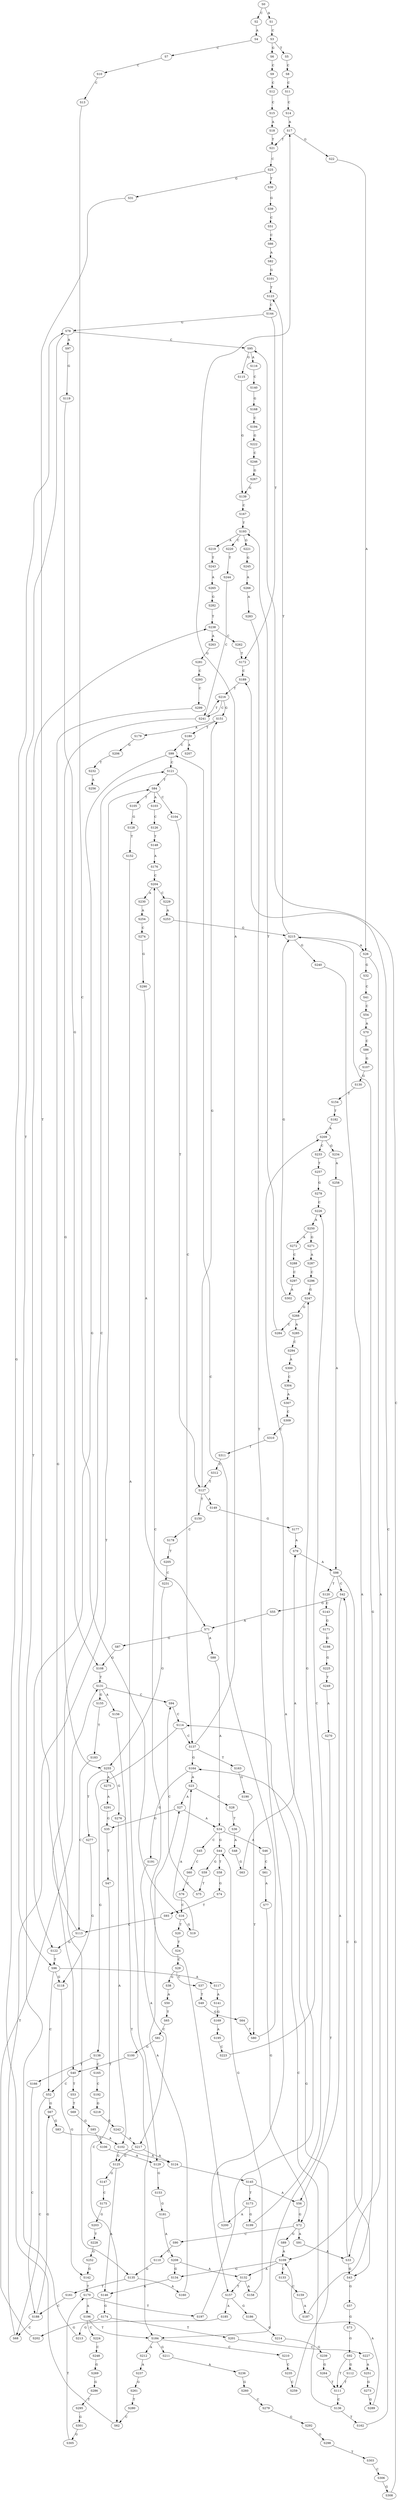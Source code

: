 strict digraph  {
	S0 -> S1 [ label = A ];
	S0 -> S2 [ label = C ];
	S1 -> S3 [ label = C ];
	S2 -> S4 [ label = A ];
	S3 -> S5 [ label = T ];
	S3 -> S6 [ label = G ];
	S4 -> S7 [ label = C ];
	S5 -> S8 [ label = C ];
	S6 -> S9 [ label = C ];
	S7 -> S10 [ label = C ];
	S8 -> S11 [ label = C ];
	S9 -> S12 [ label = C ];
	S10 -> S13 [ label = C ];
	S11 -> S14 [ label = C ];
	S12 -> S15 [ label = C ];
	S13 -> S16 [ label = C ];
	S14 -> S17 [ label = A ];
	S15 -> S18 [ label = A ];
	S16 -> S19 [ label = G ];
	S16 -> S20 [ label = T ];
	S17 -> S21 [ label = T ];
	S17 -> S22 [ label = G ];
	S18 -> S21 [ label = T ];
	S19 -> S23 [ label = A ];
	S20 -> S24 [ label = T ];
	S21 -> S25 [ label = C ];
	S22 -> S26 [ label = A ];
	S23 -> S27 [ label = A ];
	S23 -> S28 [ label = C ];
	S24 -> S29 [ label = C ];
	S25 -> S30 [ label = T ];
	S25 -> S31 [ label = G ];
	S26 -> S32 [ label = G ];
	S26 -> S33 [ label = A ];
	S27 -> S34 [ label = A ];
	S27 -> S35 [ label = G ];
	S28 -> S36 [ label = T ];
	S29 -> S37 [ label = C ];
	S29 -> S38 [ label = G ];
	S30 -> S39 [ label = G ];
	S31 -> S40 [ label = T ];
	S32 -> S41 [ label = C ];
	S33 -> S42 [ label = C ];
	S33 -> S43 [ label = G ];
	S34 -> S44 [ label = G ];
	S34 -> S45 [ label = C ];
	S34 -> S46 [ label = A ];
	S35 -> S47 [ label = T ];
	S36 -> S48 [ label = A ];
	S37 -> S49 [ label = T ];
	S38 -> S50 [ label = A ];
	S39 -> S51 [ label = C ];
	S40 -> S52 [ label = C ];
	S40 -> S53 [ label = T ];
	S41 -> S54 [ label = C ];
	S42 -> S55 [ label = G ];
	S42 -> S56 [ label = A ];
	S43 -> S57 [ label = G ];
	S44 -> S58 [ label = T ];
	S44 -> S59 [ label = G ];
	S45 -> S60 [ label = C ];
	S46 -> S61 [ label = C ];
	S47 -> S62 [ label = C ];
	S48 -> S63 [ label = G ];
	S49 -> S64 [ label = G ];
	S50 -> S65 [ label = T ];
	S51 -> S66 [ label = C ];
	S52 -> S67 [ label = G ];
	S52 -> S68 [ label = C ];
	S53 -> S69 [ label = T ];
	S54 -> S70 [ label = A ];
	S55 -> S71 [ label = A ];
	S56 -> S72 [ label = G ];
	S57 -> S73 [ label = G ];
	S58 -> S74 [ label = G ];
	S59 -> S75 [ label = T ];
	S60 -> S76 [ label = C ];
	S61 -> S77 [ label = A ];
	S62 -> S78 [ label = G ];
	S63 -> S79 [ label = A ];
	S64 -> S80 [ label = T ];
	S65 -> S81 [ label = C ];
	S66 -> S82 [ label = A ];
	S67 -> S83 [ label = G ];
	S68 -> S84 [ label = T ];
	S69 -> S85 [ label = G ];
	S70 -> S86 [ label = C ];
	S71 -> S87 [ label = G ];
	S71 -> S88 [ label = A ];
	S72 -> S89 [ label = G ];
	S72 -> S90 [ label = C ];
	S72 -> S91 [ label = A ];
	S73 -> S92 [ label = G ];
	S74 -> S93 [ label = T ];
	S75 -> S94 [ label = C ];
	S76 -> S16 [ label = C ];
	S77 -> S72 [ label = G ];
	S78 -> S95 [ label = C ];
	S78 -> S96 [ label = T ];
	S78 -> S97 [ label = A ];
	S79 -> S98 [ label = A ];
	S80 -> S99 [ label = C ];
	S81 -> S100 [ label = G ];
	S82 -> S101 [ label = G ];
	S83 -> S102 [ label = A ];
	S84 -> S103 [ label = A ];
	S84 -> S104 [ label = C ];
	S84 -> S105 [ label = T ];
	S85 -> S106 [ label = T ];
	S86 -> S107 [ label = G ];
	S87 -> S108 [ label = G ];
	S88 -> S34 [ label = A ];
	S89 -> S109 [ label = A ];
	S90 -> S110 [ label = C ];
	S91 -> S33 [ label = A ];
	S92 -> S111 [ label = T ];
	S92 -> S112 [ label = G ];
	S93 -> S113 [ label = C ];
	S94 -> S114 [ label = C ];
	S95 -> S115 [ label = G ];
	S95 -> S116 [ label = A ];
	S96 -> S52 [ label = C ];
	S96 -> S117 [ label = A ];
	S96 -> S118 [ label = G ];
	S97 -> S119 [ label = G ];
	S98 -> S120 [ label = T ];
	S98 -> S42 [ label = C ];
	S98 -> S43 [ label = G ];
	S99 -> S121 [ label = C ];
	S99 -> S122 [ label = G ];
	S100 -> S40 [ label = T ];
	S101 -> S123 [ label = T ];
	S102 -> S124 [ label = A ];
	S102 -> S125 [ label = G ];
	S103 -> S126 [ label = C ];
	S104 -> S127 [ label = T ];
	S105 -> S128 [ label = G ];
	S106 -> S129 [ label = A ];
	S107 -> S130 [ label = G ];
	S108 -> S131 [ label = T ];
	S109 -> S132 [ label = A ];
	S109 -> S133 [ label = C ];
	S109 -> S134 [ label = G ];
	S110 -> S135 [ label = G ];
	S111 -> S136 [ label = C ];
	S112 -> S111 [ label = T ];
	S113 -> S122 [ label = G ];
	S113 -> S121 [ label = C ];
	S114 -> S137 [ label = C ];
	S114 -> S138 [ label = G ];
	S115 -> S139 [ label = G ];
	S116 -> S140 [ label = C ];
	S117 -> S141 [ label = A ];
	S118 -> S142 [ label = G ];
	S119 -> S108 [ label = G ];
	S120 -> S143 [ label = C ];
	S121 -> S84 [ label = T ];
	S121 -> S137 [ label = C ];
	S122 -> S96 [ label = T ];
	S123 -> S144 [ label = C ];
	S124 -> S145 [ label = C ];
	S125 -> S146 [ label = A ];
	S125 -> S147 [ label = G ];
	S126 -> S148 [ label = T ];
	S127 -> S149 [ label = A ];
	S127 -> S150 [ label = T ];
	S127 -> S151 [ label = G ];
	S128 -> S152 [ label = T ];
	S129 -> S153 [ label = G ];
	S130 -> S154 [ label = T ];
	S131 -> S155 [ label = G ];
	S131 -> S94 [ label = C ];
	S131 -> S156 [ label = A ];
	S132 -> S157 [ label = T ];
	S132 -> S158 [ label = A ];
	S133 -> S159 [ label = C ];
	S134 -> S146 [ label = A ];
	S135 -> S160 [ label = A ];
	S135 -> S161 [ label = T ];
	S136 -> S114 [ label = C ];
	S136 -> S162 [ label = T ];
	S137 -> S163 [ label = T ];
	S137 -> S17 [ label = A ];
	S137 -> S164 [ label = G ];
	S138 -> S165 [ label = C ];
	S138 -> S166 [ label = T ];
	S139 -> S167 [ label = C ];
	S140 -> S168 [ label = G ];
	S141 -> S169 [ label = G ];
	S142 -> S170 [ label = T ];
	S143 -> S171 [ label = G ];
	S144 -> S78 [ label = G ];
	S144 -> S172 [ label = T ];
	S145 -> S56 [ label = A ];
	S145 -> S173 [ label = T ];
	S146 -> S174 [ label = G ];
	S147 -> S175 [ label = C ];
	S148 -> S176 [ label = A ];
	S149 -> S177 [ label = G ];
	S150 -> S178 [ label = C ];
	S151 -> S179 [ label = A ];
	S151 -> S180 [ label = T ];
	S152 -> S129 [ label = A ];
	S153 -> S181 [ label = G ];
	S154 -> S182 [ label = T ];
	S155 -> S183 [ label = T ];
	S156 -> S184 [ label = T ];
	S157 -> S185 [ label = A ];
	S157 -> S186 [ label = G ];
	S158 -> S44 [ label = G ];
	S159 -> S187 [ label = A ];
	S160 -> S27 [ label = A ];
	S161 -> S188 [ label = C ];
	S162 -> S189 [ label = C ];
	S163 -> S190 [ label = G ];
	S164 -> S23 [ label = A ];
	S164 -> S191 [ label = G ];
	S165 -> S192 [ label = C ];
	S166 -> S188 [ label = C ];
	S167 -> S193 [ label = T ];
	S168 -> S194 [ label = C ];
	S169 -> S195 [ label = A ];
	S170 -> S196 [ label = A ];
	S170 -> S197 [ label = T ];
	S171 -> S198 [ label = G ];
	S172 -> S189 [ label = C ];
	S173 -> S199 [ label = G ];
	S173 -> S200 [ label = A ];
	S174 -> S201 [ label = T ];
	S174 -> S202 [ label = G ];
	S175 -> S203 [ label = G ];
	S176 -> S204 [ label = C ];
	S177 -> S79 [ label = A ];
	S178 -> S205 [ label = T ];
	S179 -> S206 [ label = G ];
	S180 -> S207 [ label = A ];
	S180 -> S99 [ label = C ];
	S181 -> S208 [ label = A ];
	S182 -> S209 [ label = A ];
	S183 -> S113 [ label = C ];
	S184 -> S210 [ label = C ];
	S184 -> S211 [ label = G ];
	S184 -> S212 [ label = A ];
	S185 -> S213 [ label = G ];
	S186 -> S214 [ label = G ];
	S187 -> S215 [ label = G ];
	S188 -> S68 [ label = C ];
	S188 -> S67 [ label = G ];
	S189 -> S216 [ label = T ];
	S190 -> S80 [ label = T ];
	S191 -> S217 [ label = A ];
	S192 -> S218 [ label = G ];
	S193 -> S219 [ label = A ];
	S193 -> S220 [ label = C ];
	S193 -> S221 [ label = G ];
	S194 -> S222 [ label = G ];
	S195 -> S223 [ label = C ];
	S196 -> S184 [ label = T ];
	S196 -> S224 [ label = C ];
	S197 -> S209 [ label = A ];
	S198 -> S225 [ label = G ];
	S199 -> S226 [ label = C ];
	S200 -> S204 [ label = C ];
	S201 -> S227 [ label = C ];
	S202 -> S131 [ label = T ];
	S203 -> S228 [ label = T ];
	S204 -> S229 [ label = C ];
	S204 -> S230 [ label = A ];
	S205 -> S231 [ label = C ];
	S206 -> S232 [ label = T ];
	S208 -> S134 [ label = G ];
	S208 -> S132 [ label = A ];
	S209 -> S233 [ label = C ];
	S209 -> S234 [ label = G ];
	S210 -> S235 [ label = C ];
	S211 -> S236 [ label = A ];
	S212 -> S237 [ label = A ];
	S213 -> S238 [ label = T ];
	S214 -> S239 [ label = G ];
	S215 -> S123 [ label = T ];
	S215 -> S240 [ label = G ];
	S215 -> S26 [ label = A ];
	S216 -> S151 [ label = G ];
	S216 -> S241 [ label = C ];
	S217 -> S124 [ label = A ];
	S217 -> S125 [ label = G ];
	S218 -> S242 [ label = G ];
	S219 -> S243 [ label = T ];
	S220 -> S244 [ label = T ];
	S221 -> S245 [ label = G ];
	S222 -> S246 [ label = C ];
	S223 -> S247 [ label = G ];
	S224 -> S248 [ label = C ];
	S225 -> S249 [ label = T ];
	S226 -> S250 [ label = A ];
	S227 -> S251 [ label = A ];
	S228 -> S252 [ label = G ];
	S229 -> S253 [ label = A ];
	S230 -> S254 [ label = A ];
	S231 -> S255 [ label = G ];
	S232 -> S256 [ label = A ];
	S233 -> S257 [ label = T ];
	S234 -> S258 [ label = A ];
	S235 -> S259 [ label = C ];
	S236 -> S260 [ label = G ];
	S237 -> S261 [ label = G ];
	S238 -> S262 [ label = C ];
	S238 -> S263 [ label = A ];
	S239 -> S264 [ label = G ];
	S240 -> S109 [ label = A ];
	S241 -> S216 [ label = T ];
	S241 -> S255 [ label = G ];
	S242 -> S217 [ label = A ];
	S243 -> S265 [ label = A ];
	S244 -> S241 [ label = C ];
	S245 -> S266 [ label = A ];
	S246 -> S267 [ label = G ];
	S247 -> S268 [ label = G ];
	S248 -> S269 [ label = G ];
	S249 -> S270 [ label = A ];
	S250 -> S271 [ label = G ];
	S250 -> S272 [ label = A ];
	S251 -> S273 [ label = G ];
	S252 -> S142 [ label = G ];
	S253 -> S215 [ label = G ];
	S254 -> S274 [ label = C ];
	S255 -> S275 [ label = A ];
	S255 -> S276 [ label = G ];
	S255 -> S277 [ label = T ];
	S257 -> S278 [ label = G ];
	S258 -> S98 [ label = A ];
	S259 -> S164 [ label = G ];
	S260 -> S279 [ label = C ];
	S261 -> S280 [ label = T ];
	S262 -> S172 [ label = T ];
	S263 -> S281 [ label = G ];
	S264 -> S111 [ label = T ];
	S265 -> S282 [ label = G ];
	S266 -> S283 [ label = A ];
	S267 -> S139 [ label = G ];
	S268 -> S284 [ label = C ];
	S268 -> S285 [ label = A ];
	S269 -> S286 [ label = G ];
	S270 -> S184 [ label = T ];
	S271 -> S287 [ label = A ];
	S272 -> S288 [ label = C ];
	S273 -> S289 [ label = G ];
	S274 -> S290 [ label = G ];
	S275 -> S291 [ label = A ];
	S276 -> S102 [ label = A ];
	S277 -> S118 [ label = G ];
	S278 -> S226 [ label = C ];
	S279 -> S292 [ label = G ];
	S280 -> S62 [ label = C ];
	S281 -> S293 [ label = C ];
	S282 -> S238 [ label = T ];
	S283 -> S157 [ label = T ];
	S284 -> S193 [ label = T ];
	S285 -> S294 [ label = C ];
	S286 -> S295 [ label = T ];
	S287 -> S296 [ label = C ];
	S288 -> S297 [ label = C ];
	S289 -> S109 [ label = A ];
	S290 -> S71 [ label = A ];
	S291 -> S35 [ label = G ];
	S292 -> S298 [ label = G ];
	S293 -> S299 [ label = C ];
	S294 -> S300 [ label = A ];
	S295 -> S301 [ label = G ];
	S296 -> S247 [ label = G ];
	S297 -> S302 [ label = A ];
	S298 -> S303 [ label = T ];
	S299 -> S135 [ label = G ];
	S300 -> S304 [ label = C ];
	S301 -> S305 [ label = G ];
	S302 -> S215 [ label = G ];
	S303 -> S306 [ label = C ];
	S304 -> S307 [ label = A ];
	S305 -> S170 [ label = T ];
	S306 -> S308 [ label = G ];
	S307 -> S309 [ label = C ];
	S308 -> S95 [ label = C ];
	S309 -> S310 [ label = C ];
	S310 -> S311 [ label = T ];
	S311 -> S312 [ label = C ];
	S312 -> S127 [ label = T ];
}
